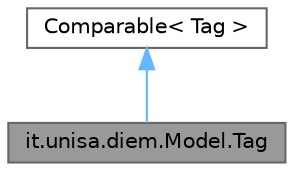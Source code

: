 digraph "it.unisa.diem.Model.Tag"
{
 // LATEX_PDF_SIZE
  bgcolor="transparent";
  edge [fontname=Helvetica,fontsize=10,labelfontname=Helvetica,labelfontsize=10];
  node [fontname=Helvetica,fontsize=10,shape=box,height=0.2,width=0.4];
  Node1 [id="Node000001",label="it.unisa.diem.Model.Tag",height=0.2,width=0.4,color="gray40", fillcolor="grey60", style="filled", fontcolor="black",tooltip="Wrapper for a tag that can be associated with a contact."];
  Node2 -> Node1 [id="edge1_Node000001_Node000002",dir="back",color="steelblue1",style="solid",tooltip=" "];
  Node2 [id="Node000002",label="Comparable\< Tag \>",height=0.2,width=0.4,color="gray40", fillcolor="white", style="filled",tooltip=" "];
}
